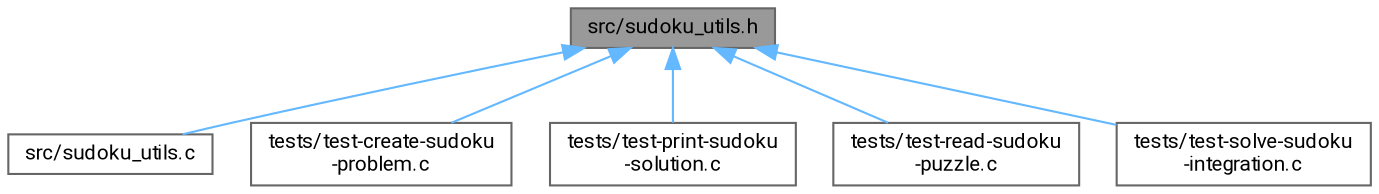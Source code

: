 digraph "src/sudoku_utils.h"
{
 // LATEX_PDF_SIZE
  bgcolor="transparent";
  edge [fontname=Roboto,fontsize=10,labelfontname=Roboto,labelfontsize=10];
  node [fontname=Roboto,fontsize=10,shape=box,height=0.2,width=0.4];
  Node1 [id="Node000001",label="src/sudoku_utils.h",height=0.2,width=0.4,color="gray40", fillcolor="grey60", style="filled", fontcolor="black",tooltip="Utilities for modeling and solving Sudoku puzzles using the CSP framework."];
  Node1 -> Node2 [id="edge1_Node000001_Node000002",dir="back",color="steelblue1",style="solid",tooltip=" "];
  Node2 [id="Node000002",label="src/sudoku_utils.c",height=0.2,width=0.4,color="grey40", fillcolor="white", style="filled",URL="$sudoku__utils_8c.html",tooltip=" "];
  Node1 -> Node3 [id="edge2_Node000001_Node000003",dir="back",color="steelblue1",style="solid",tooltip=" "];
  Node3 [id="Node000003",label="tests/test-create-sudoku\l-problem.c",height=0.2,width=0.4,color="grey40", fillcolor="white", style="filled",URL="$test-create-sudoku-problem_8c.html",tooltip=" "];
  Node1 -> Node4 [id="edge3_Node000001_Node000004",dir="back",color="steelblue1",style="solid",tooltip=" "];
  Node4 [id="Node000004",label="tests/test-print-sudoku\l-solution.c",height=0.2,width=0.4,color="grey40", fillcolor="white", style="filled",URL="$test-print-sudoku-solution_8c.html",tooltip=" "];
  Node1 -> Node5 [id="edge4_Node000001_Node000005",dir="back",color="steelblue1",style="solid",tooltip=" "];
  Node5 [id="Node000005",label="tests/test-read-sudoku\l-puzzle.c",height=0.2,width=0.4,color="grey40", fillcolor="white", style="filled",URL="$test-read-sudoku-puzzle_8c.html",tooltip=" "];
  Node1 -> Node6 [id="edge5_Node000001_Node000006",dir="back",color="steelblue1",style="solid",tooltip=" "];
  Node6 [id="Node000006",label="tests/test-solve-sudoku\l-integration.c",height=0.2,width=0.4,color="grey40", fillcolor="white", style="filled",URL="$test-solve-sudoku-integration_8c.html",tooltip=" "];
}
